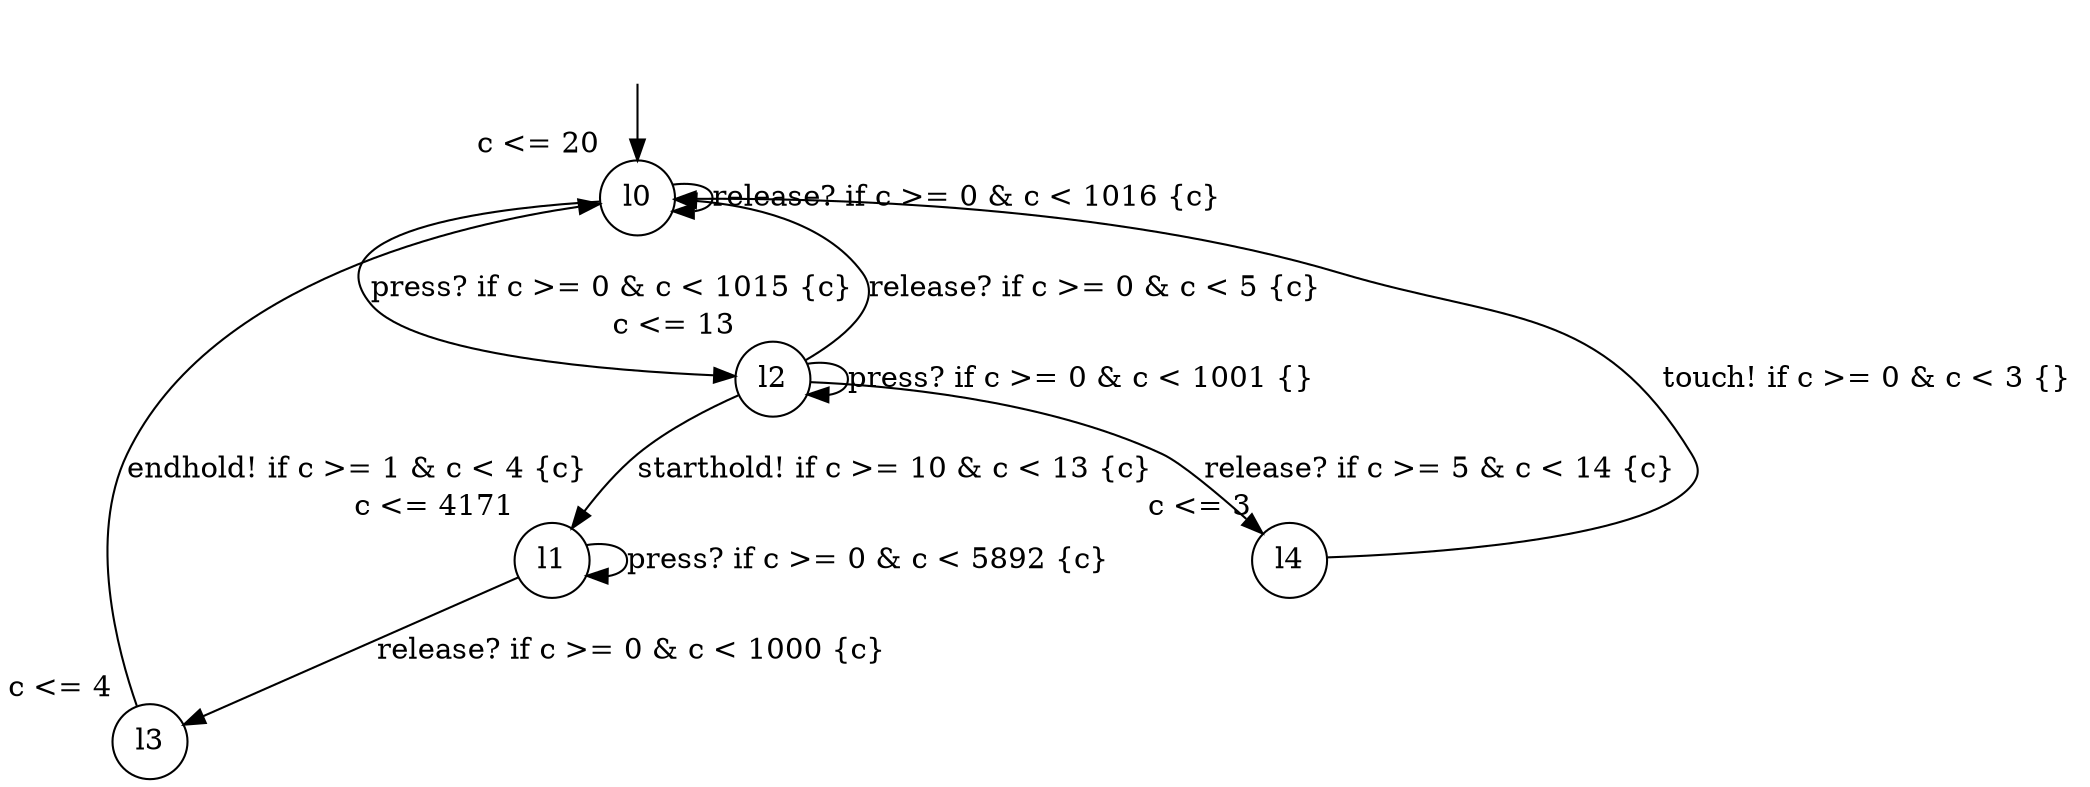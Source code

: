 digraph g {
__start0 [label="" shape="none"];
l0 [shape="circle" margin=0 label="l0", xlabel="c <= 20"];
l1 [shape="circle" margin=0 label="l1", xlabel="c <= 4171"];
l2 [shape="circle" margin=0 label="l2", xlabel="c <= 13"];
l3 [shape="circle" margin=0 label="l3", xlabel="c <= 4"];
l4 [shape="circle" margin=0 label="l4", xlabel="c <= 3"];
l0 -> l0 [label="release? if c >= 0 & c < 1016 {c} "];
l0 -> l2 [label="press? if c >= 0 & c < 1015 {c} "];
l1 -> l1 [label="press? if c >= 0 & c < 5892 {c} "];
l1 -> l3 [label="release? if c >= 0 & c < 1000 {c} "];
l2 -> l1 [label="starthold! if c >= 10 & c < 13 {c} "];
l2 -> l2 [label="press? if c >= 0 & c < 1001 {} "];
l2 -> l0 [label="release? if c >= 0 & c < 5 {c} "];
l2 -> l4 [label="release? if c >= 5 & c < 14 {c} "];
l3 -> l0 [label="endhold! if c >= 1 & c < 4 {c} "];
l4 -> l0 [label="touch! if c >= 0 & c < 3 {} "];
__start0 -> l0;
}
